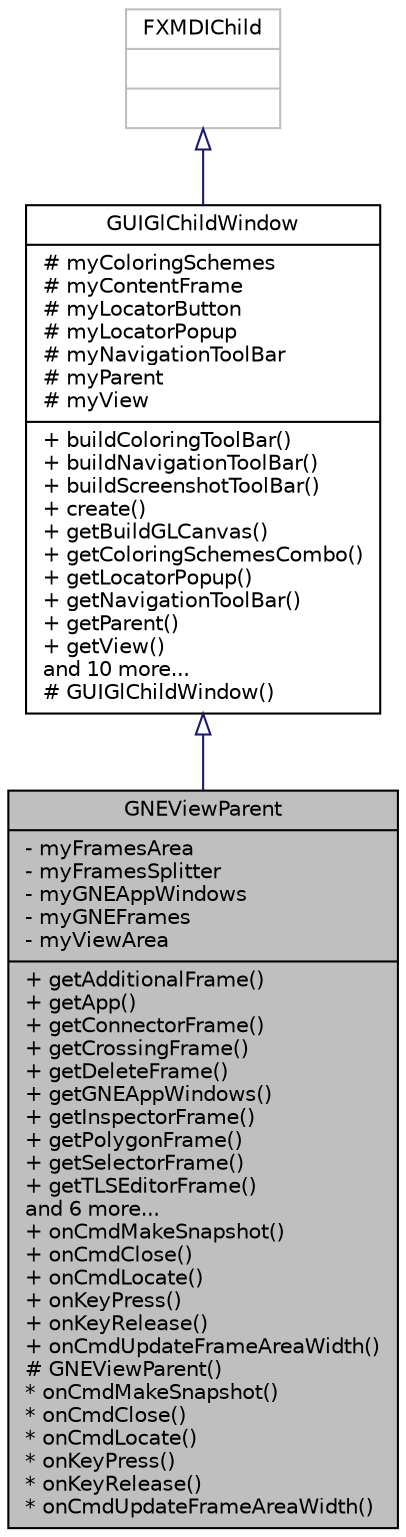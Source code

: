 digraph "GNEViewParent"
{
  edge [fontname="Helvetica",fontsize="10",labelfontname="Helvetica",labelfontsize="10"];
  node [fontname="Helvetica",fontsize="10",shape=record];
  Node0 [label="{GNEViewParent\n|- myFramesArea\l- myFramesSplitter\l- myGNEAppWindows\l- myGNEFrames\l- myViewArea\l|+ getAdditionalFrame()\l+ getApp()\l+ getConnectorFrame()\l+ getCrossingFrame()\l+ getDeleteFrame()\l+ getGNEAppWindows()\l+ getInspectorFrame()\l+ getPolygonFrame()\l+ getSelectorFrame()\l+ getTLSEditorFrame()\land 6 more...\l+ onCmdMakeSnapshot()\l+ onCmdClose()\l+ onCmdLocate()\l+ onKeyPress()\l+ onKeyRelease()\l+ onCmdUpdateFrameAreaWidth()\l# GNEViewParent()\l* onCmdMakeSnapshot()\l* onCmdClose()\l* onCmdLocate()\l* onKeyPress()\l* onKeyRelease()\l* onCmdUpdateFrameAreaWidth()\l}",height=0.2,width=0.4,color="black", fillcolor="grey75", style="filled", fontcolor="black"];
  Node1 -> Node0 [dir="back",color="midnightblue",fontsize="10",style="solid",arrowtail="onormal",fontname="Helvetica"];
  Node1 [label="{GUIGlChildWindow\n|# myColoringSchemes\l# myContentFrame\l# myLocatorButton\l# myLocatorPopup\l# myNavigationToolBar\l# myParent\l# myView\l|+ buildColoringToolBar()\l+ buildNavigationToolBar()\l+ buildScreenshotToolBar()\l+ create()\l+ getBuildGLCanvas()\l+ getColoringSchemesCombo()\l+ getLocatorPopup()\l+ getNavigationToolBar()\l+ getParent()\l+ getView()\land 10 more...\l# GUIGlChildWindow()\l}",height=0.2,width=0.4,color="black", fillcolor="white", style="filled",URL="$d3/d1b/class_g_u_i_gl_child_window.html"];
  Node2 -> Node1 [dir="back",color="midnightblue",fontsize="10",style="solid",arrowtail="onormal",fontname="Helvetica"];
  Node2 [label="{FXMDIChild\n||}",height=0.2,width=0.4,color="grey75", fillcolor="white", style="filled"];
}
